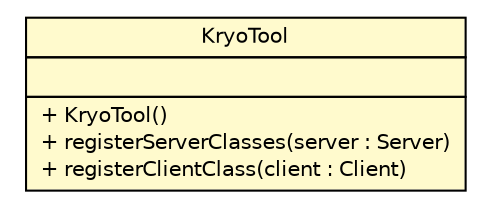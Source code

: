 #!/usr/local/bin/dot
#
# Class diagram 
# Generated by UMLGraph version R5_6 (http://www.umlgraph.org/)
#

digraph G {
	edge [fontname="Helvetica",fontsize=10,labelfontname="Helvetica",labelfontsize=10];
	node [fontname="Helvetica",fontsize=10,shape=plaintext];
	nodesep=0.25;
	ranksep=0.5;
	// Common.KryoTool
	c1535 [label=<<table title="Common.KryoTool" border="0" cellborder="1" cellspacing="0" cellpadding="2" port="p" bgcolor="lemonChiffon" href="./KryoTool.html">
		<tr><td><table border="0" cellspacing="0" cellpadding="1">
<tr><td align="center" balign="center"> KryoTool </td></tr>
		</table></td></tr>
		<tr><td><table border="0" cellspacing="0" cellpadding="1">
<tr><td align="left" balign="left">  </td></tr>
		</table></td></tr>
		<tr><td><table border="0" cellspacing="0" cellpadding="1">
<tr><td align="left" balign="left"> + KryoTool() </td></tr>
<tr><td align="left" balign="left"> + registerServerClasses(server : Server) </td></tr>
<tr><td align="left" balign="left"> + registerClientClass(client : Client) </td></tr>
		</table></td></tr>
		</table>>, URL="./KryoTool.html", fontname="Helvetica", fontcolor="black", fontsize=10.0];
}

